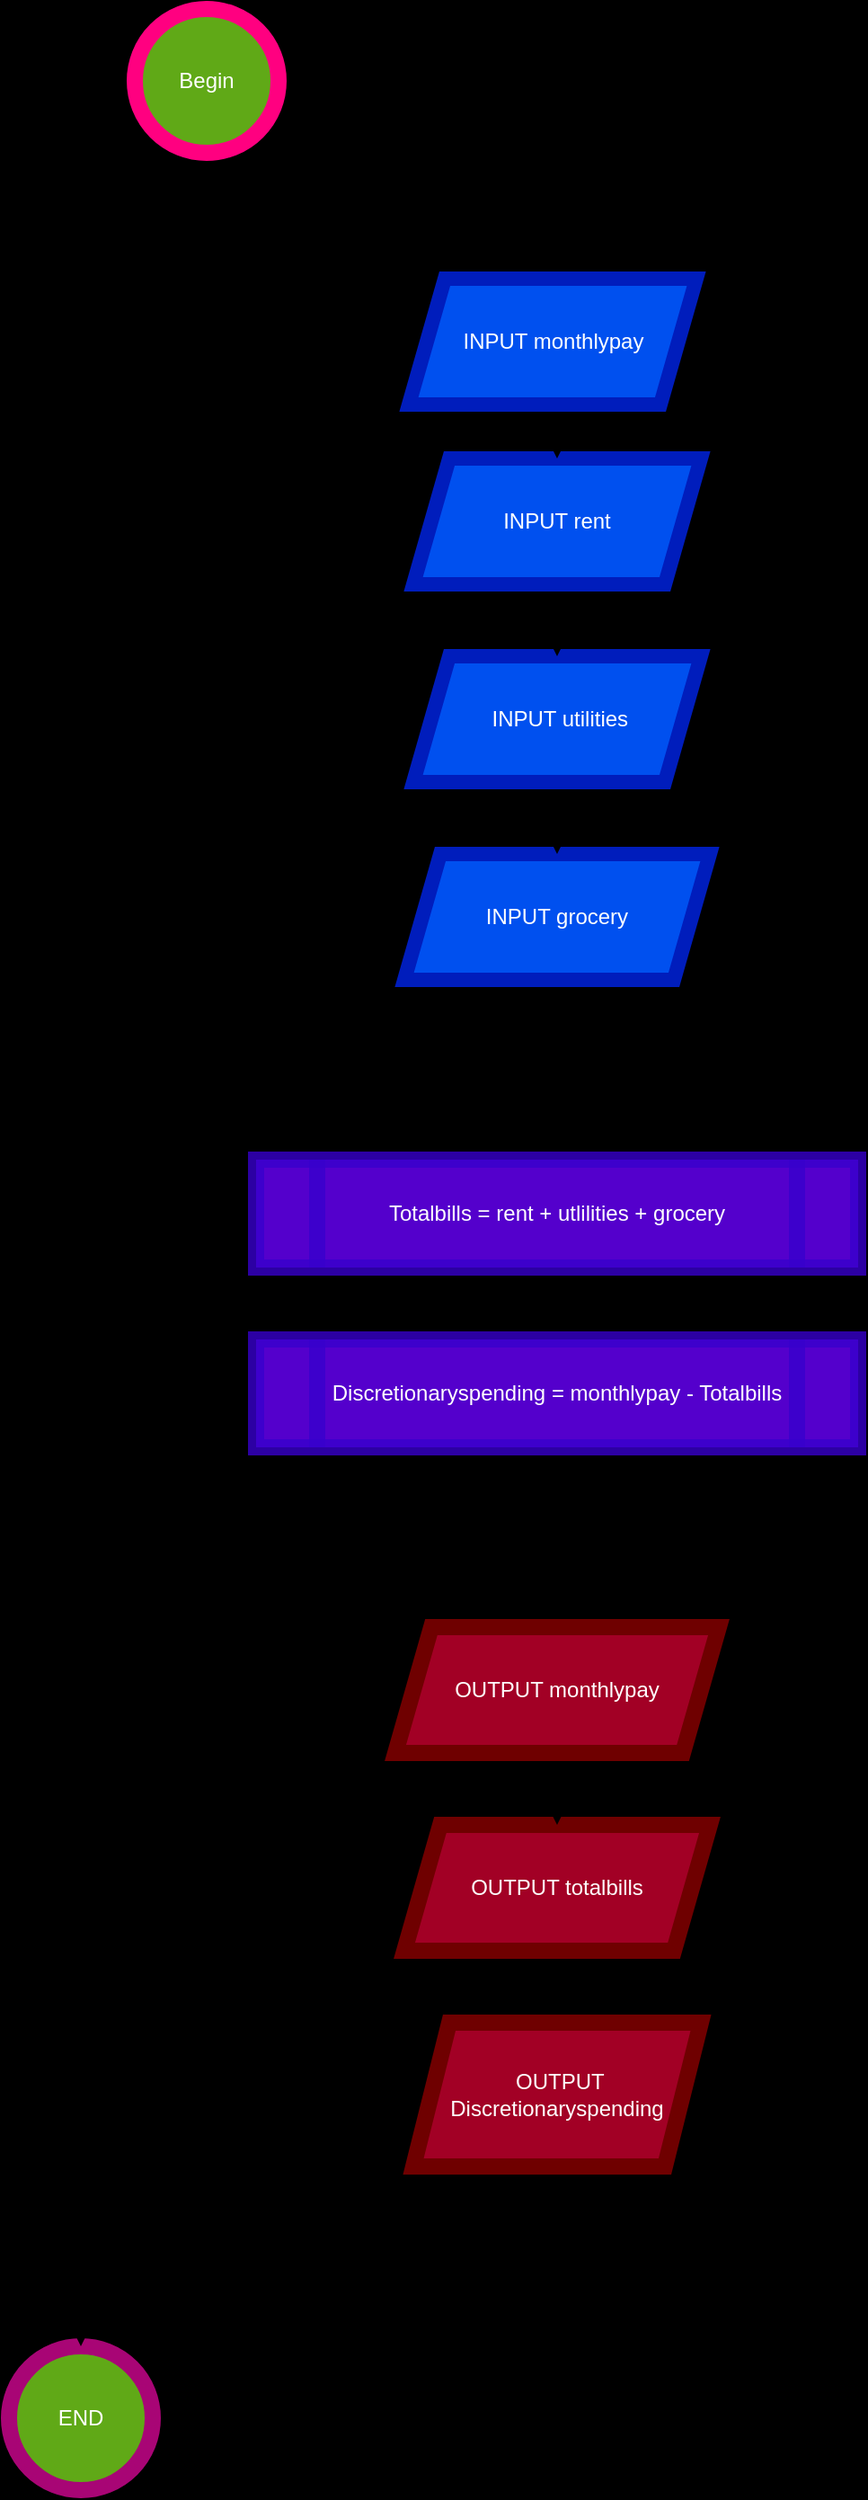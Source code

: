 <mxfile version="24.7.5">
  <diagram name="Page-1" id="LGalprOqoISpr3-6fleb">
    <mxGraphModel dx="1687" dy="984" grid="1" gridSize="10" guides="1" tooltips="1" connect="1" arrows="1" fold="1" page="1" pageScale="1" pageWidth="1100" pageHeight="1700" background="#000000" math="0" shadow="0">
      <root>
        <mxCell id="0" />
        <mxCell id="1" parent="0" />
        <mxCell id="MmuThc95kzTmX1_OjOYl-1" value="END" style="ellipse;whiteSpace=wrap;html=1;aspect=fixed;fillColor=#60a917;fontColor=#ffffff;strokeColor=#a80575;strokeWidth=9;shadow=0;" vertex="1" parent="1">
          <mxGeometry x="140" y="1340" width="80" height="80" as="geometry" />
        </mxCell>
        <mxCell id="MmuThc95kzTmX1_OjOYl-24" style="edgeStyle=orthogonalEdgeStyle;rounded=0;orthogonalLoop=1;jettySize=auto;html=1;exitX=0.5;exitY=1;exitDx=0;exitDy=0;entryX=0.5;entryY=0;entryDx=0;entryDy=0;" edge="1" parent="1" source="MmuThc95kzTmX1_OjOYl-2" target="MmuThc95kzTmX1_OjOYl-6">
          <mxGeometry relative="1" as="geometry" />
        </mxCell>
        <mxCell id="MmuThc95kzTmX1_OjOYl-2" value="Begin" style="ellipse;whiteSpace=wrap;html=1;aspect=fixed;fillColor=#60a917;fontColor=#ffffff;strokeColor=#FF0080;strokeWidth=9;" vertex="1" parent="1">
          <mxGeometry x="210" y="40" width="80" height="80" as="geometry" />
        </mxCell>
        <mxCell id="MmuThc95kzTmX1_OjOYl-28" style="edgeStyle=orthogonalEdgeStyle;rounded=0;orthogonalLoop=1;jettySize=auto;html=1;exitX=0.5;exitY=1;exitDx=0;exitDy=0;entryX=0.5;entryY=0;entryDx=0;entryDy=0;" edge="1" parent="1" source="MmuThc95kzTmX1_OjOYl-3" target="MmuThc95kzTmX1_OjOYl-7">
          <mxGeometry relative="1" as="geometry" />
        </mxCell>
        <mxCell id="MmuThc95kzTmX1_OjOYl-3" value="INPUT grocery" style="shape=parallelogram;perimeter=parallelogramPerimeter;whiteSpace=wrap;html=1;fixedSize=1;fillColor=#0050ef;fontColor=#ffffff;strokeColor=#001DBC;strokeWidth=8;" vertex="1" parent="1">
          <mxGeometry x="360" y="510" width="170" height="70" as="geometry" />
        </mxCell>
        <mxCell id="MmuThc95kzTmX1_OjOYl-27" style="edgeStyle=orthogonalEdgeStyle;rounded=0;orthogonalLoop=1;jettySize=auto;html=1;exitX=0.5;exitY=1;exitDx=0;exitDy=0;entryX=0.5;entryY=0;entryDx=0;entryDy=0;" edge="1" parent="1" source="MmuThc95kzTmX1_OjOYl-4" target="MmuThc95kzTmX1_OjOYl-3">
          <mxGeometry relative="1" as="geometry" />
        </mxCell>
        <mxCell id="MmuThc95kzTmX1_OjOYl-4" value="&amp;nbsp;INPUT utilities" style="shape=parallelogram;perimeter=parallelogramPerimeter;whiteSpace=wrap;html=1;fixedSize=1;fillColor=#0050ef;fontColor=#ffffff;strokeColor=#001DBC;strokeWidth=8;" vertex="1" parent="1">
          <mxGeometry x="365" y="400" width="160" height="70" as="geometry" />
        </mxCell>
        <mxCell id="MmuThc95kzTmX1_OjOYl-26" style="edgeStyle=orthogonalEdgeStyle;rounded=0;orthogonalLoop=1;jettySize=auto;html=1;exitX=0.5;exitY=1;exitDx=0;exitDy=0;entryX=0.5;entryY=0;entryDx=0;entryDy=0;" edge="1" parent="1" source="MmuThc95kzTmX1_OjOYl-5" target="MmuThc95kzTmX1_OjOYl-4">
          <mxGeometry relative="1" as="geometry" />
        </mxCell>
        <mxCell id="MmuThc95kzTmX1_OjOYl-5" value="INPUT rent" style="shape=parallelogram;perimeter=parallelogramPerimeter;whiteSpace=wrap;html=1;fixedSize=1;fillColor=#0050ef;fontColor=#ffffff;strokeColor=#001DBC;strokeWidth=8;" vertex="1" parent="1">
          <mxGeometry x="365" y="290" width="160" height="70" as="geometry" />
        </mxCell>
        <mxCell id="MmuThc95kzTmX1_OjOYl-25" style="edgeStyle=orthogonalEdgeStyle;rounded=0;orthogonalLoop=1;jettySize=auto;html=1;exitX=0.5;exitY=1;exitDx=0;exitDy=0;entryX=0.5;entryY=0;entryDx=0;entryDy=0;" edge="1" parent="1" source="MmuThc95kzTmX1_OjOYl-6" target="MmuThc95kzTmX1_OjOYl-5">
          <mxGeometry relative="1" as="geometry" />
        </mxCell>
        <mxCell id="MmuThc95kzTmX1_OjOYl-6" value="INPUT monthlypay" style="shape=parallelogram;perimeter=parallelogramPerimeter;whiteSpace=wrap;html=1;fixedSize=1;fillColor=#0050ef;fontColor=#ffffff;strokeColor=#001DBC;strokeWidth=8;" vertex="1" parent="1">
          <mxGeometry x="362.5" y="190" width="160" height="70" as="geometry" />
        </mxCell>
        <mxCell id="MmuThc95kzTmX1_OjOYl-29" style="edgeStyle=orthogonalEdgeStyle;rounded=0;orthogonalLoop=1;jettySize=auto;html=1;exitX=0.5;exitY=1;exitDx=0;exitDy=0;entryX=0.5;entryY=0;entryDx=0;entryDy=0;" edge="1" parent="1" source="MmuThc95kzTmX1_OjOYl-7" target="MmuThc95kzTmX1_OjOYl-8">
          <mxGeometry relative="1" as="geometry" />
        </mxCell>
        <mxCell id="MmuThc95kzTmX1_OjOYl-7" value="Totalbills = rent + utlilities + grocery" style="shape=process;whiteSpace=wrap;html=1;backgroundOutline=1;fillColor=#6a00ff;fontColor=#ffffff;strokeColor=#3700CC;strokeWidth=9;opacity=80;" vertex="1" parent="1">
          <mxGeometry x="277.5" y="680" width="335" height="60" as="geometry" />
        </mxCell>
        <mxCell id="MmuThc95kzTmX1_OjOYl-30" style="edgeStyle=orthogonalEdgeStyle;rounded=0;orthogonalLoop=1;jettySize=auto;html=1;exitX=0.5;exitY=1;exitDx=0;exitDy=0;entryX=0.5;entryY=0;entryDx=0;entryDy=0;" edge="1" parent="1" source="MmuThc95kzTmX1_OjOYl-8" target="MmuThc95kzTmX1_OjOYl-11">
          <mxGeometry relative="1" as="geometry" />
        </mxCell>
        <mxCell id="MmuThc95kzTmX1_OjOYl-8" value="Discretionaryspending = monthlypay - Totalbills" style="shape=process;whiteSpace=wrap;html=1;backgroundOutline=1;fillColor=#6a00ff;fontColor=#ffffff;strokeColor=#3700CC;strokeWidth=9;opacity=80;" vertex="1" parent="1">
          <mxGeometry x="277.5" y="780" width="335" height="60" as="geometry" />
        </mxCell>
        <mxCell id="MmuThc95kzTmX1_OjOYl-32" style="edgeStyle=orthogonalEdgeStyle;rounded=0;orthogonalLoop=1;jettySize=auto;html=1;exitX=0.5;exitY=1;exitDx=0;exitDy=0;entryX=0.5;entryY=0;entryDx=0;entryDy=0;" edge="1" parent="1" source="MmuThc95kzTmX1_OjOYl-9" target="MmuThc95kzTmX1_OjOYl-10">
          <mxGeometry relative="1" as="geometry" />
        </mxCell>
        <mxCell id="MmuThc95kzTmX1_OjOYl-9" value="OUTPUT totalbills" style="shape=parallelogram;perimeter=parallelogramPerimeter;whiteSpace=wrap;html=1;fixedSize=1;fillColor=#a20025;fontColor=#ffffff;strokeColor=#6F0000;strokeWidth=9;" vertex="1" parent="1">
          <mxGeometry x="360" y="1050" width="170" height="70" as="geometry" />
        </mxCell>
        <mxCell id="MmuThc95kzTmX1_OjOYl-34" style="edgeStyle=orthogonalEdgeStyle;rounded=0;orthogonalLoop=1;jettySize=auto;html=1;exitX=0.5;exitY=1;exitDx=0;exitDy=0;" edge="1" parent="1" source="MmuThc95kzTmX1_OjOYl-10" target="MmuThc95kzTmX1_OjOYl-1">
          <mxGeometry relative="1" as="geometry" />
        </mxCell>
        <mxCell id="MmuThc95kzTmX1_OjOYl-10" value="&amp;nbsp;OUTPUT Discretionaryspending" style="shape=parallelogram;perimeter=parallelogramPerimeter;whiteSpace=wrap;html=1;fixedSize=1;fillColor=#a20025;fontColor=#ffffff;strokeColor=#6F0000;strokeWidth=9;" vertex="1" parent="1">
          <mxGeometry x="365" y="1160" width="160" height="80" as="geometry" />
        </mxCell>
        <mxCell id="MmuThc95kzTmX1_OjOYl-31" style="edgeStyle=orthogonalEdgeStyle;rounded=0;orthogonalLoop=1;jettySize=auto;html=1;exitX=0.5;exitY=1;exitDx=0;exitDy=0;entryX=0.5;entryY=0;entryDx=0;entryDy=0;" edge="1" parent="1" source="MmuThc95kzTmX1_OjOYl-11" target="MmuThc95kzTmX1_OjOYl-9">
          <mxGeometry relative="1" as="geometry" />
        </mxCell>
        <mxCell id="MmuThc95kzTmX1_OjOYl-11" value="OUTPUT monthlypay" style="shape=parallelogram;perimeter=parallelogramPerimeter;whiteSpace=wrap;html=1;fixedSize=1;fillColor=#a20025;fontColor=#ffffff;strokeColor=#6F0000;strokeWidth=9;" vertex="1" parent="1">
          <mxGeometry x="355" y="940" width="180" height="70" as="geometry" />
        </mxCell>
      </root>
    </mxGraphModel>
  </diagram>
</mxfile>
